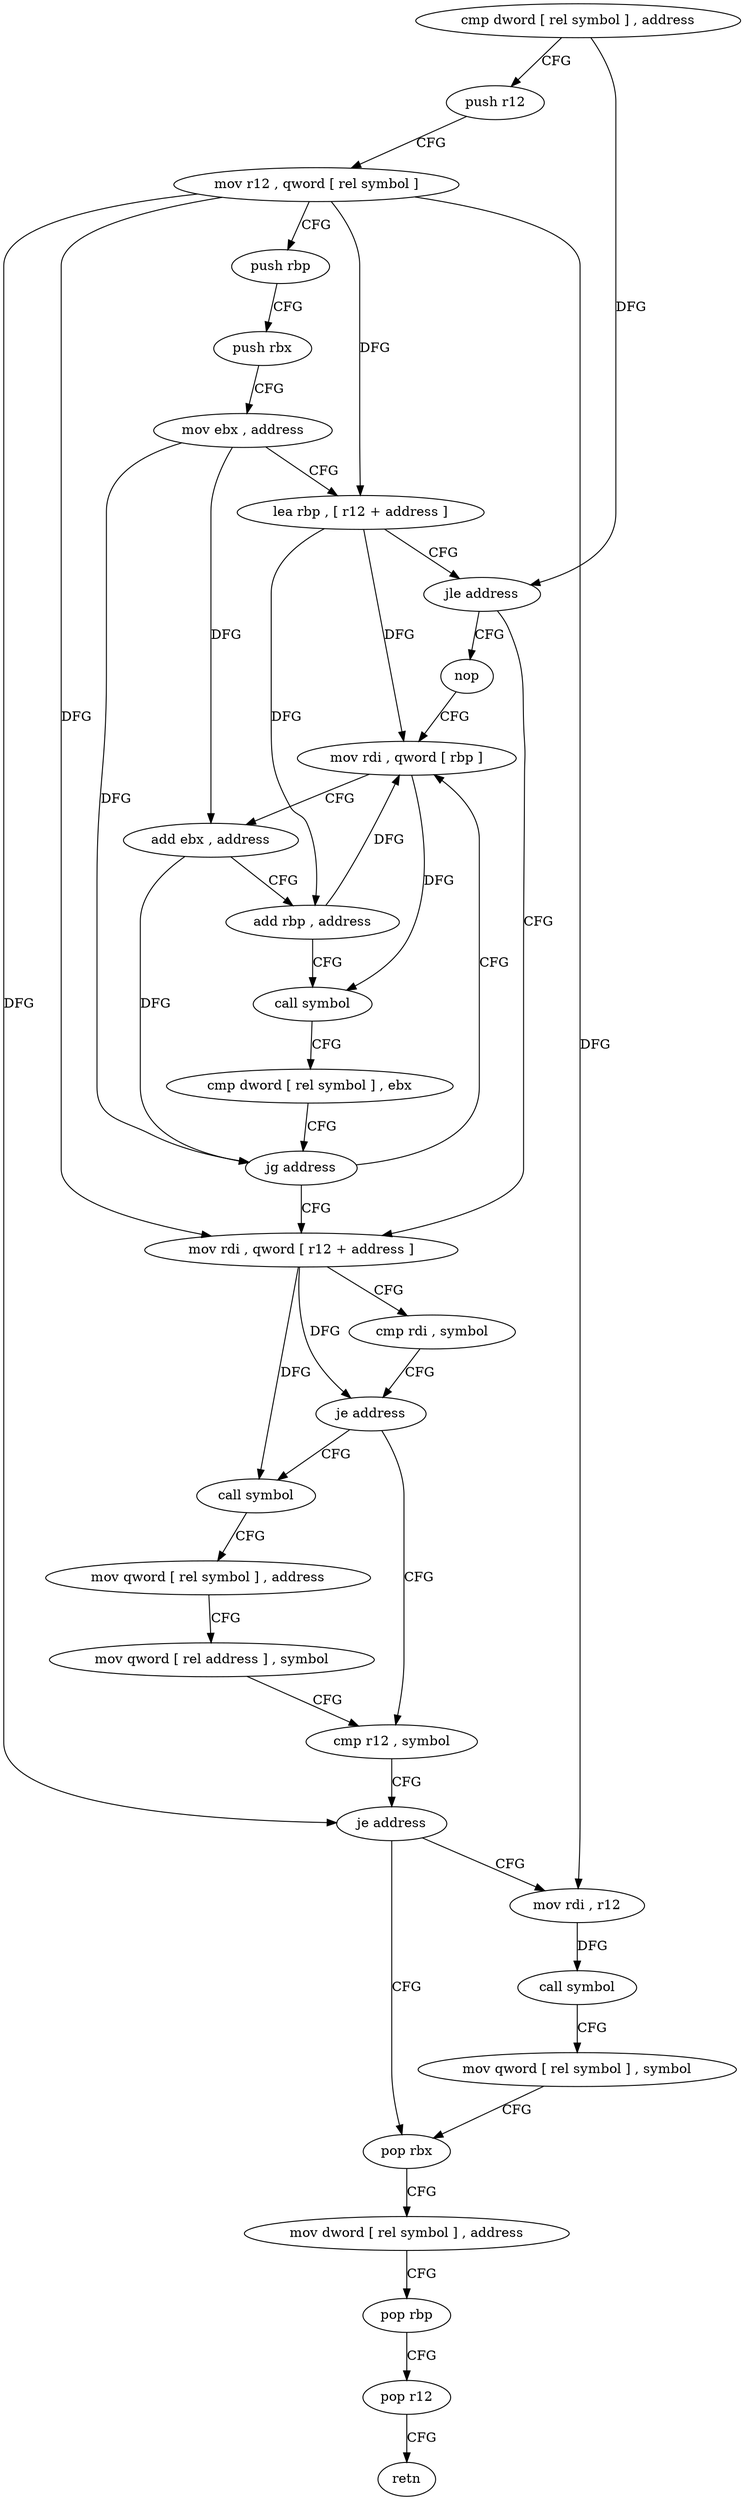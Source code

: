 digraph "func" {
"4320160" [label = "cmp dword [ rel symbol ] , address" ]
"4320167" [label = "push r12" ]
"4320169" [label = "mov r12 , qword [ rel symbol ]" ]
"4320176" [label = "push rbp" ]
"4320177" [label = "push rbx" ]
"4320178" [label = "mov ebx , address" ]
"4320183" [label = "lea rbp , [ r12 + address ]" ]
"4320188" [label = "jle address" ]
"4320216" [label = "mov rdi , qword [ r12 + address ]" ]
"4320190" [label = "nop" ]
"4320221" [label = "cmp rdi , symbol" ]
"4320228" [label = "je address" ]
"4320257" [label = "cmp r12 , symbol" ]
"4320230" [label = "call symbol" ]
"4320192" [label = "mov rdi , qword [ rbp ]" ]
"4320264" [label = "je address" ]
"4320285" [label = "pop rbx" ]
"4320266" [label = "mov rdi , r12" ]
"4320235" [label = "mov qword [ rel symbol ] , address" ]
"4320246" [label = "mov qword [ rel address ] , symbol" ]
"4320196" [label = "add ebx , address" ]
"4320199" [label = "add rbp , address" ]
"4320203" [label = "call symbol" ]
"4320208" [label = "cmp dword [ rel symbol ] , ebx" ]
"4320214" [label = "jg address" ]
"4320286" [label = "mov dword [ rel symbol ] , address" ]
"4320296" [label = "pop rbp" ]
"4320297" [label = "pop r12" ]
"4320299" [label = "retn" ]
"4320269" [label = "call symbol" ]
"4320274" [label = "mov qword [ rel symbol ] , symbol" ]
"4320160" -> "4320167" [ label = "CFG" ]
"4320160" -> "4320188" [ label = "DFG" ]
"4320167" -> "4320169" [ label = "CFG" ]
"4320169" -> "4320176" [ label = "CFG" ]
"4320169" -> "4320183" [ label = "DFG" ]
"4320169" -> "4320216" [ label = "DFG" ]
"4320169" -> "4320264" [ label = "DFG" ]
"4320169" -> "4320266" [ label = "DFG" ]
"4320176" -> "4320177" [ label = "CFG" ]
"4320177" -> "4320178" [ label = "CFG" ]
"4320178" -> "4320183" [ label = "CFG" ]
"4320178" -> "4320196" [ label = "DFG" ]
"4320178" -> "4320214" [ label = "DFG" ]
"4320183" -> "4320188" [ label = "CFG" ]
"4320183" -> "4320192" [ label = "DFG" ]
"4320183" -> "4320199" [ label = "DFG" ]
"4320188" -> "4320216" [ label = "CFG" ]
"4320188" -> "4320190" [ label = "CFG" ]
"4320216" -> "4320221" [ label = "CFG" ]
"4320216" -> "4320228" [ label = "DFG" ]
"4320216" -> "4320230" [ label = "DFG" ]
"4320190" -> "4320192" [ label = "CFG" ]
"4320221" -> "4320228" [ label = "CFG" ]
"4320228" -> "4320257" [ label = "CFG" ]
"4320228" -> "4320230" [ label = "CFG" ]
"4320257" -> "4320264" [ label = "CFG" ]
"4320230" -> "4320235" [ label = "CFG" ]
"4320192" -> "4320196" [ label = "CFG" ]
"4320192" -> "4320203" [ label = "DFG" ]
"4320264" -> "4320285" [ label = "CFG" ]
"4320264" -> "4320266" [ label = "CFG" ]
"4320285" -> "4320286" [ label = "CFG" ]
"4320266" -> "4320269" [ label = "DFG" ]
"4320235" -> "4320246" [ label = "CFG" ]
"4320246" -> "4320257" [ label = "CFG" ]
"4320196" -> "4320199" [ label = "CFG" ]
"4320196" -> "4320214" [ label = "DFG" ]
"4320199" -> "4320203" [ label = "CFG" ]
"4320199" -> "4320192" [ label = "DFG" ]
"4320203" -> "4320208" [ label = "CFG" ]
"4320208" -> "4320214" [ label = "CFG" ]
"4320214" -> "4320192" [ label = "CFG" ]
"4320214" -> "4320216" [ label = "CFG" ]
"4320286" -> "4320296" [ label = "CFG" ]
"4320296" -> "4320297" [ label = "CFG" ]
"4320297" -> "4320299" [ label = "CFG" ]
"4320269" -> "4320274" [ label = "CFG" ]
"4320274" -> "4320285" [ label = "CFG" ]
}

